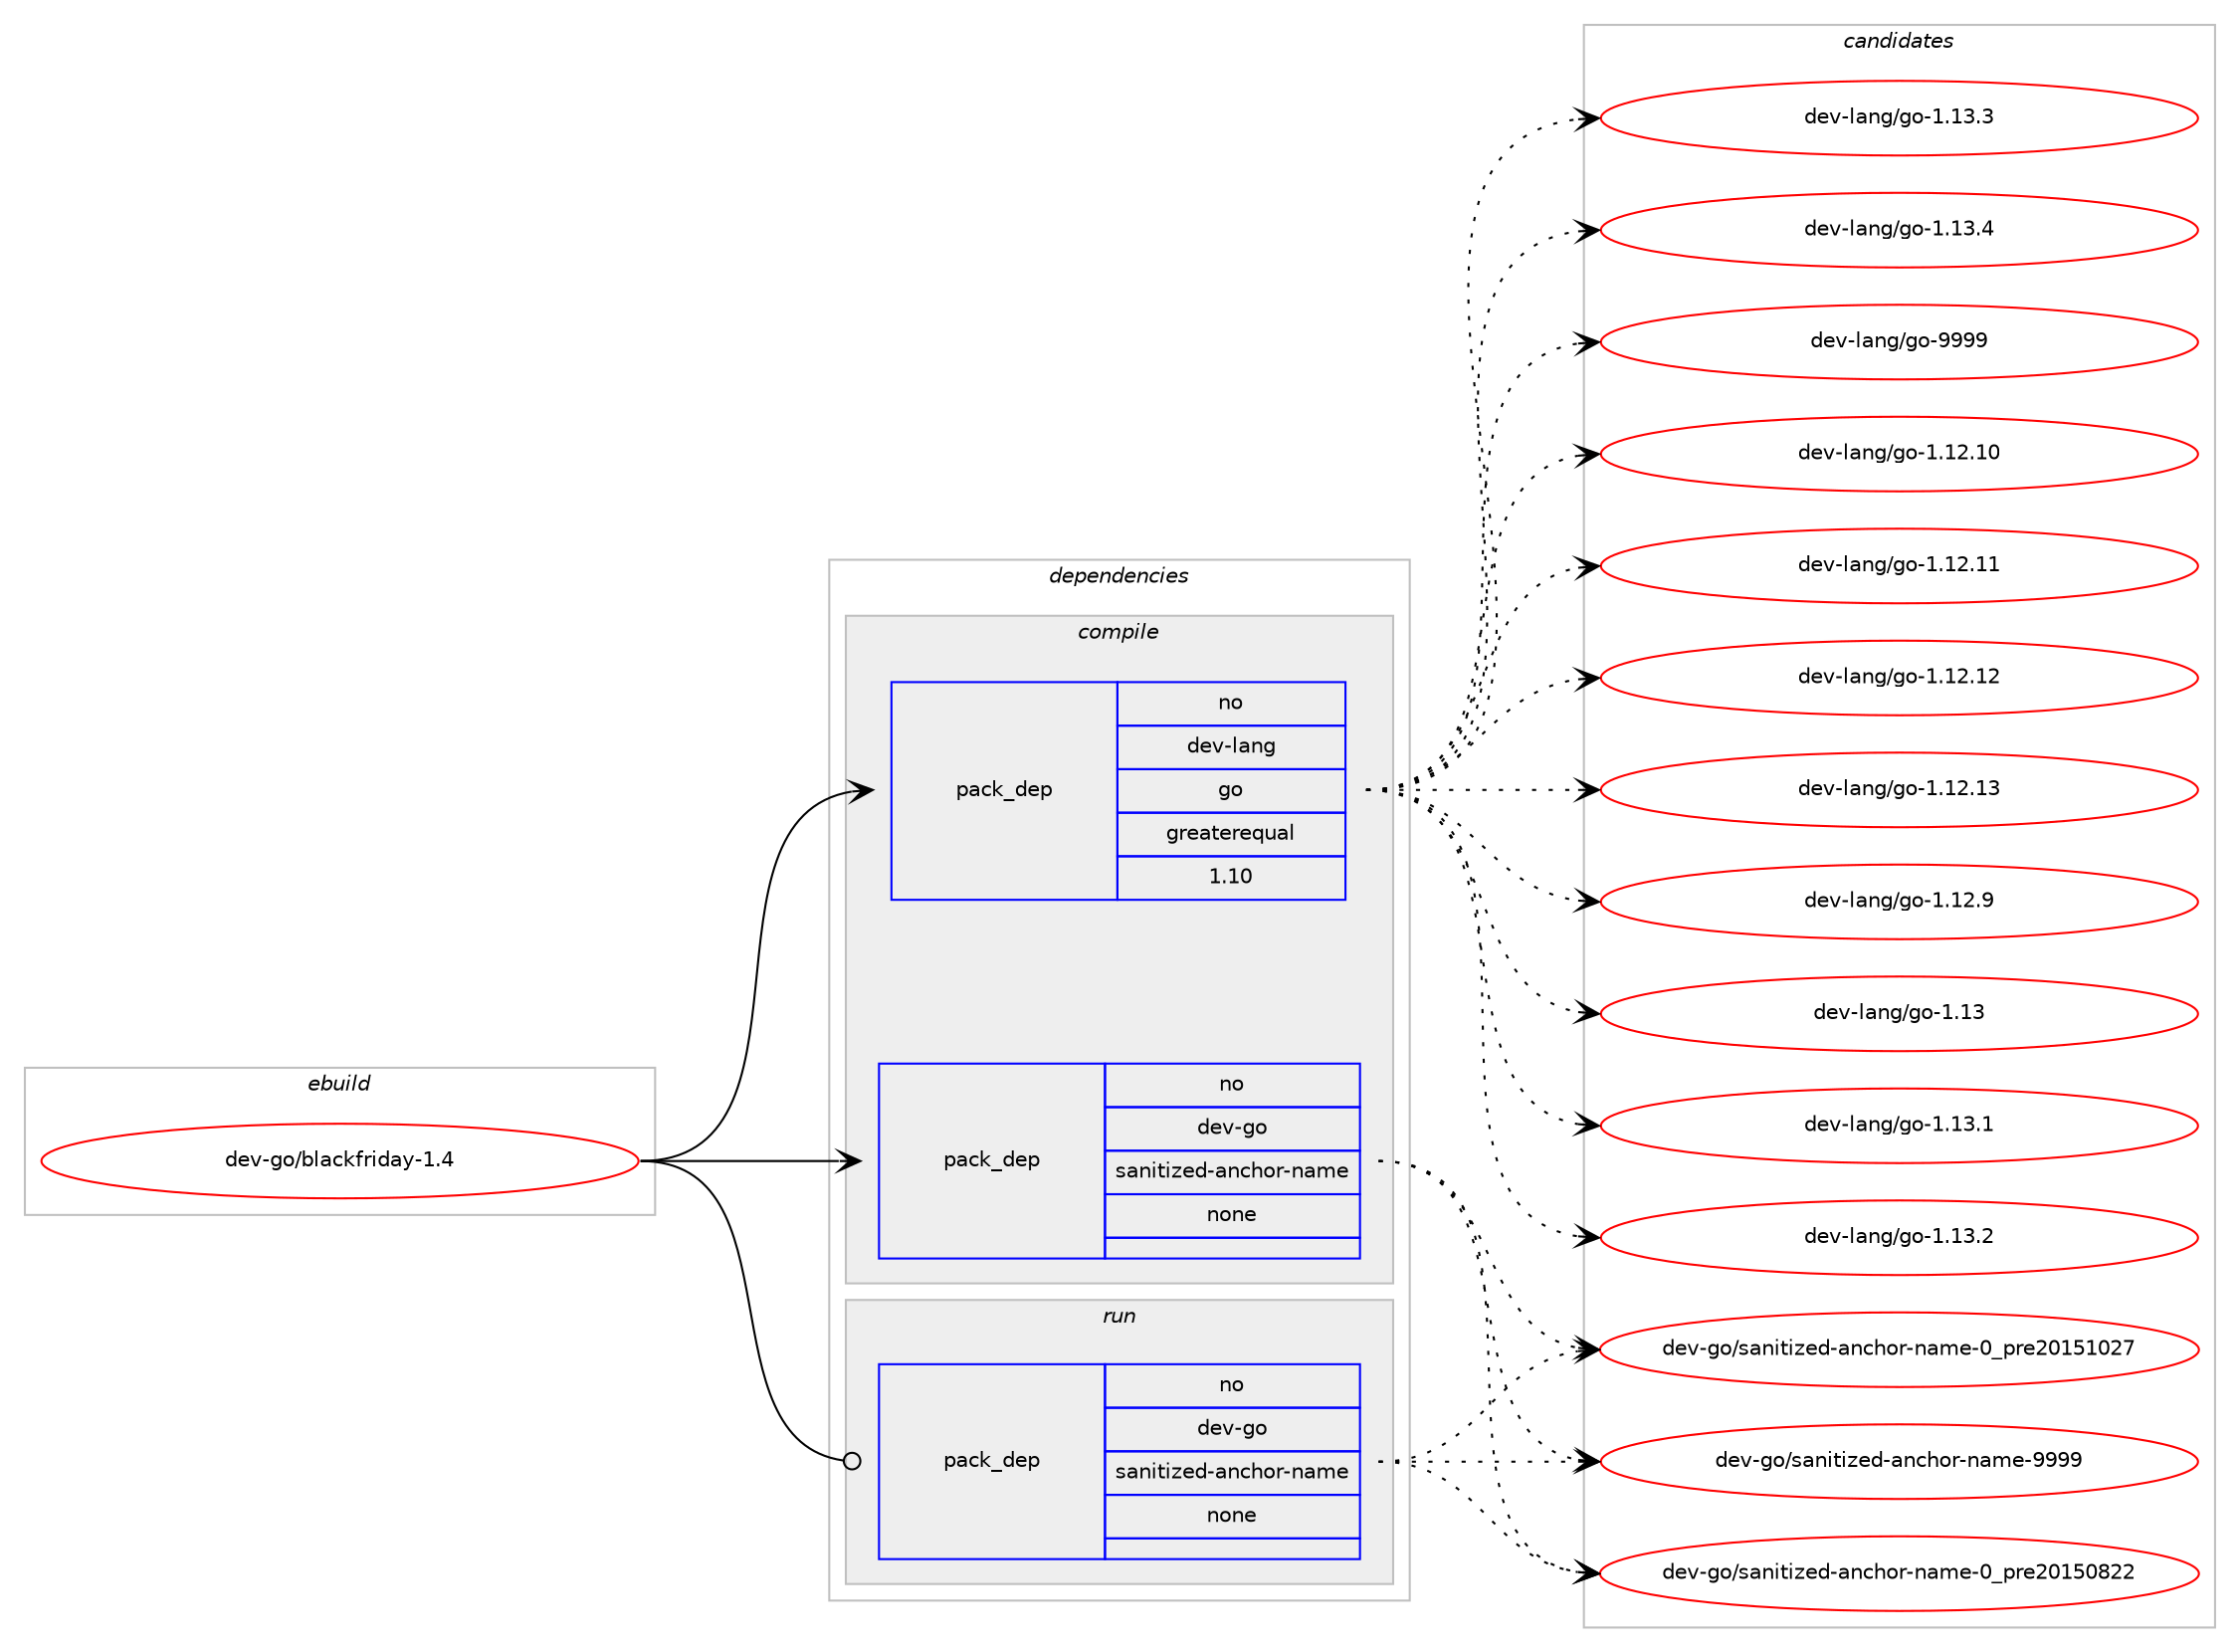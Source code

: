 digraph prolog {

# *************
# Graph options
# *************

newrank=true;
concentrate=true;
compound=true;
graph [rankdir=LR,fontname=Helvetica,fontsize=10,ranksep=1.5];#, ranksep=2.5, nodesep=0.2];
edge  [arrowhead=vee];
node  [fontname=Helvetica,fontsize=10];

# **********
# The ebuild
# **********

subgraph cluster_leftcol {
color=gray;
rank=same;
label=<<i>ebuild</i>>;
id [label="dev-go/blackfriday-1.4", color=red, width=4, href="../dev-go/blackfriday-1.4.svg"];
}

# ****************
# The dependencies
# ****************

subgraph cluster_midcol {
color=gray;
label=<<i>dependencies</i>>;
subgraph cluster_compile {
fillcolor="#eeeeee";
style=filled;
label=<<i>compile</i>>;
subgraph pack391053 {
dependency525457 [label=<<TABLE BORDER="0" CELLBORDER="1" CELLSPACING="0" CELLPADDING="4" WIDTH="220"><TR><TD ROWSPAN="6" CELLPADDING="30">pack_dep</TD></TR><TR><TD WIDTH="110">no</TD></TR><TR><TD>dev-go</TD></TR><TR><TD>sanitized-anchor-name</TD></TR><TR><TD>none</TD></TR><TR><TD></TD></TR></TABLE>>, shape=none, color=blue];
}
id:e -> dependency525457:w [weight=20,style="solid",arrowhead="vee"];
subgraph pack391054 {
dependency525458 [label=<<TABLE BORDER="0" CELLBORDER="1" CELLSPACING="0" CELLPADDING="4" WIDTH="220"><TR><TD ROWSPAN="6" CELLPADDING="30">pack_dep</TD></TR><TR><TD WIDTH="110">no</TD></TR><TR><TD>dev-lang</TD></TR><TR><TD>go</TD></TR><TR><TD>greaterequal</TD></TR><TR><TD>1.10</TD></TR></TABLE>>, shape=none, color=blue];
}
id:e -> dependency525458:w [weight=20,style="solid",arrowhead="vee"];
}
subgraph cluster_compileandrun {
fillcolor="#eeeeee";
style=filled;
label=<<i>compile and run</i>>;
}
subgraph cluster_run {
fillcolor="#eeeeee";
style=filled;
label=<<i>run</i>>;
subgraph pack391055 {
dependency525459 [label=<<TABLE BORDER="0" CELLBORDER="1" CELLSPACING="0" CELLPADDING="4" WIDTH="220"><TR><TD ROWSPAN="6" CELLPADDING="30">pack_dep</TD></TR><TR><TD WIDTH="110">no</TD></TR><TR><TD>dev-go</TD></TR><TR><TD>sanitized-anchor-name</TD></TR><TR><TD>none</TD></TR><TR><TD></TD></TR></TABLE>>, shape=none, color=blue];
}
id:e -> dependency525459:w [weight=20,style="solid",arrowhead="odot"];
}
}

# **************
# The candidates
# **************

subgraph cluster_choices {
rank=same;
color=gray;
label=<<i>candidates</i>>;

subgraph choice391053 {
color=black;
nodesep=1;
choice10010111845103111471159711010511610512210110045971109910411111445110971091014548951121141015048495348565050 [label="dev-go/sanitized-anchor-name-0_pre20150822", color=red, width=4,href="../dev-go/sanitized-anchor-name-0_pre20150822.svg"];
choice10010111845103111471159711010511610512210110045971109910411111445110971091014548951121141015048495349485055 [label="dev-go/sanitized-anchor-name-0_pre20151027", color=red, width=4,href="../dev-go/sanitized-anchor-name-0_pre20151027.svg"];
choice10010111845103111471159711010511610512210110045971109910411111445110971091014557575757 [label="dev-go/sanitized-anchor-name-9999", color=red, width=4,href="../dev-go/sanitized-anchor-name-9999.svg"];
dependency525457:e -> choice10010111845103111471159711010511610512210110045971109910411111445110971091014548951121141015048495348565050:w [style=dotted,weight="100"];
dependency525457:e -> choice10010111845103111471159711010511610512210110045971109910411111445110971091014548951121141015048495349485055:w [style=dotted,weight="100"];
dependency525457:e -> choice10010111845103111471159711010511610512210110045971109910411111445110971091014557575757:w [style=dotted,weight="100"];
}
subgraph choice391054 {
color=black;
nodesep=1;
choice1001011184510897110103471031114549464950464948 [label="dev-lang/go-1.12.10", color=red, width=4,href="../dev-lang/go-1.12.10.svg"];
choice1001011184510897110103471031114549464950464949 [label="dev-lang/go-1.12.11", color=red, width=4,href="../dev-lang/go-1.12.11.svg"];
choice1001011184510897110103471031114549464950464950 [label="dev-lang/go-1.12.12", color=red, width=4,href="../dev-lang/go-1.12.12.svg"];
choice1001011184510897110103471031114549464950464951 [label="dev-lang/go-1.12.13", color=red, width=4,href="../dev-lang/go-1.12.13.svg"];
choice10010111845108971101034710311145494649504657 [label="dev-lang/go-1.12.9", color=red, width=4,href="../dev-lang/go-1.12.9.svg"];
choice1001011184510897110103471031114549464951 [label="dev-lang/go-1.13", color=red, width=4,href="../dev-lang/go-1.13.svg"];
choice10010111845108971101034710311145494649514649 [label="dev-lang/go-1.13.1", color=red, width=4,href="../dev-lang/go-1.13.1.svg"];
choice10010111845108971101034710311145494649514650 [label="dev-lang/go-1.13.2", color=red, width=4,href="../dev-lang/go-1.13.2.svg"];
choice10010111845108971101034710311145494649514651 [label="dev-lang/go-1.13.3", color=red, width=4,href="../dev-lang/go-1.13.3.svg"];
choice10010111845108971101034710311145494649514652 [label="dev-lang/go-1.13.4", color=red, width=4,href="../dev-lang/go-1.13.4.svg"];
choice1001011184510897110103471031114557575757 [label="dev-lang/go-9999", color=red, width=4,href="../dev-lang/go-9999.svg"];
dependency525458:e -> choice1001011184510897110103471031114549464950464948:w [style=dotted,weight="100"];
dependency525458:e -> choice1001011184510897110103471031114549464950464949:w [style=dotted,weight="100"];
dependency525458:e -> choice1001011184510897110103471031114549464950464950:w [style=dotted,weight="100"];
dependency525458:e -> choice1001011184510897110103471031114549464950464951:w [style=dotted,weight="100"];
dependency525458:e -> choice10010111845108971101034710311145494649504657:w [style=dotted,weight="100"];
dependency525458:e -> choice1001011184510897110103471031114549464951:w [style=dotted,weight="100"];
dependency525458:e -> choice10010111845108971101034710311145494649514649:w [style=dotted,weight="100"];
dependency525458:e -> choice10010111845108971101034710311145494649514650:w [style=dotted,weight="100"];
dependency525458:e -> choice10010111845108971101034710311145494649514651:w [style=dotted,weight="100"];
dependency525458:e -> choice10010111845108971101034710311145494649514652:w [style=dotted,weight="100"];
dependency525458:e -> choice1001011184510897110103471031114557575757:w [style=dotted,weight="100"];
}
subgraph choice391055 {
color=black;
nodesep=1;
choice10010111845103111471159711010511610512210110045971109910411111445110971091014548951121141015048495348565050 [label="dev-go/sanitized-anchor-name-0_pre20150822", color=red, width=4,href="../dev-go/sanitized-anchor-name-0_pre20150822.svg"];
choice10010111845103111471159711010511610512210110045971109910411111445110971091014548951121141015048495349485055 [label="dev-go/sanitized-anchor-name-0_pre20151027", color=red, width=4,href="../dev-go/sanitized-anchor-name-0_pre20151027.svg"];
choice10010111845103111471159711010511610512210110045971109910411111445110971091014557575757 [label="dev-go/sanitized-anchor-name-9999", color=red, width=4,href="../dev-go/sanitized-anchor-name-9999.svg"];
dependency525459:e -> choice10010111845103111471159711010511610512210110045971109910411111445110971091014548951121141015048495348565050:w [style=dotted,weight="100"];
dependency525459:e -> choice10010111845103111471159711010511610512210110045971109910411111445110971091014548951121141015048495349485055:w [style=dotted,weight="100"];
dependency525459:e -> choice10010111845103111471159711010511610512210110045971109910411111445110971091014557575757:w [style=dotted,weight="100"];
}
}

}
